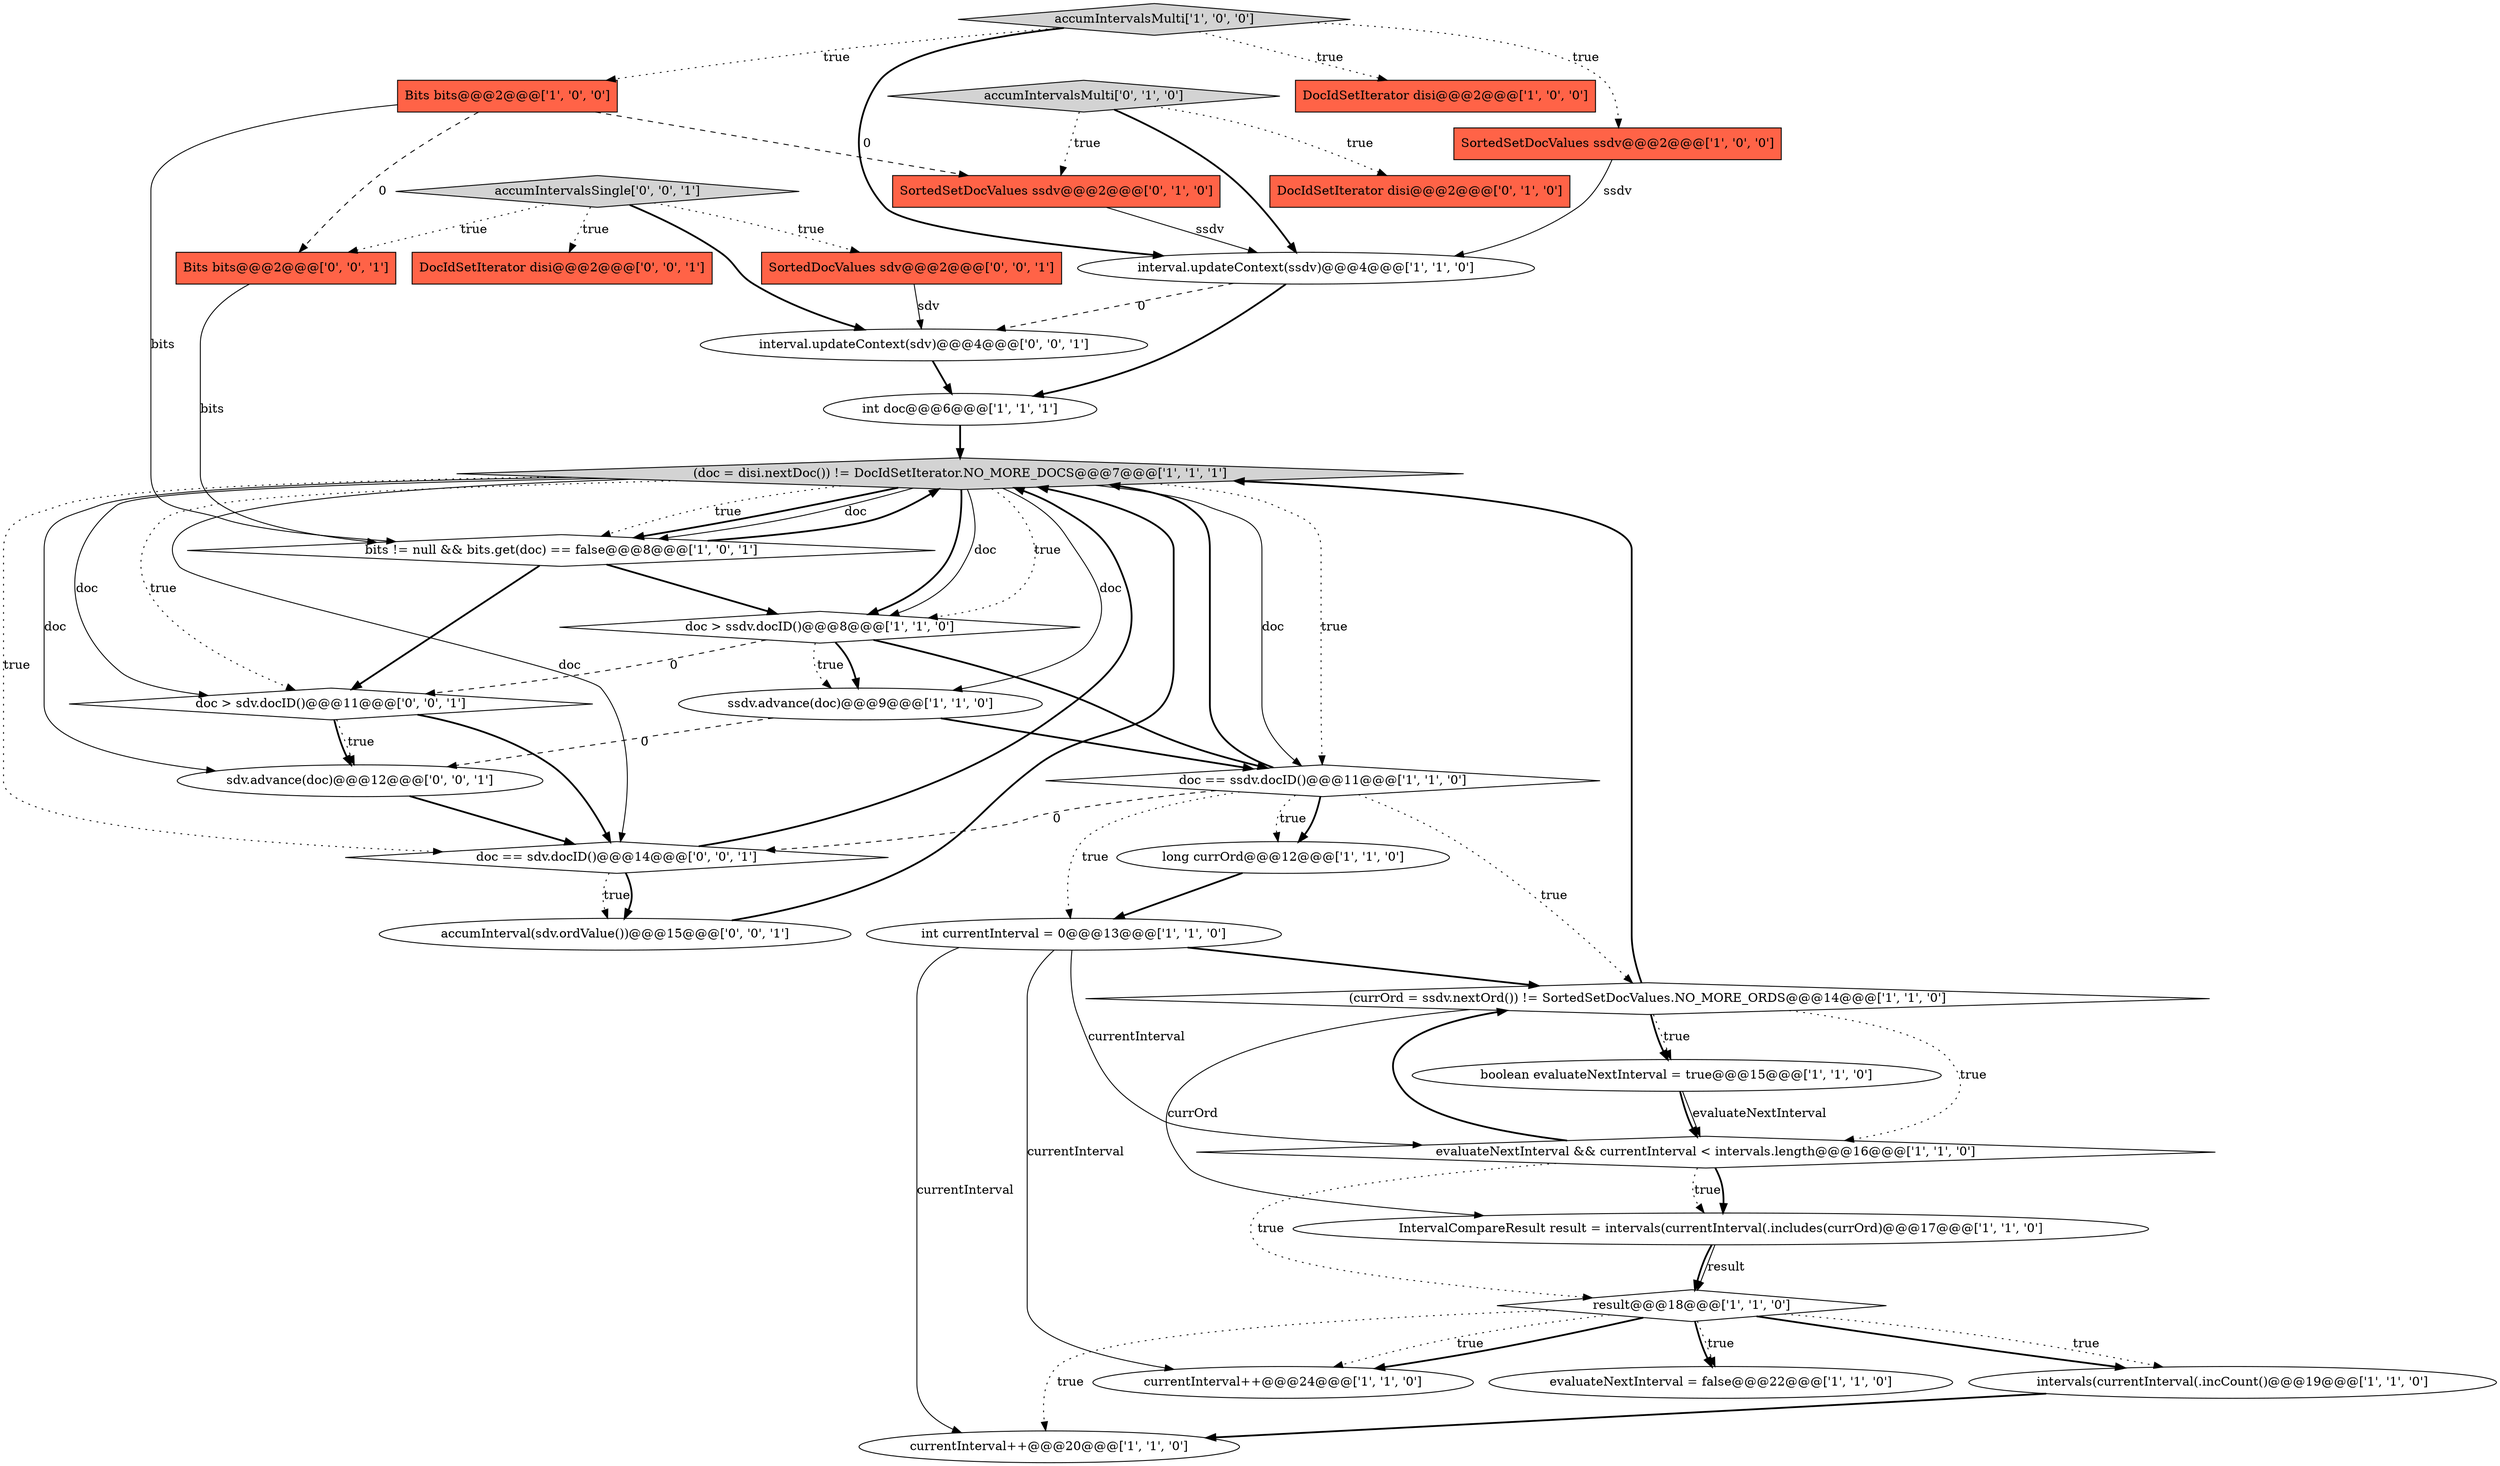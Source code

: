 digraph {
28 [style = filled, label = "DocIdSetIterator disi@@@2@@@['0', '0', '1']", fillcolor = tomato, shape = box image = "AAA0AAABBB3BBB"];
17 [style = filled, label = "Bits bits@@@2@@@['1', '0', '0']", fillcolor = tomato, shape = box image = "AAA1AAABBB1BBB"];
32 [style = filled, label = "SortedDocValues sdv@@@2@@@['0', '0', '1']", fillcolor = tomato, shape = box image = "AAA0AAABBB3BBB"];
27 [style = filled, label = "doc > sdv.docID()@@@11@@@['0', '0', '1']", fillcolor = white, shape = diamond image = "AAA0AAABBB3BBB"];
11 [style = filled, label = "intervals(currentInterval(.incCount()@@@19@@@['1', '1', '0']", fillcolor = white, shape = ellipse image = "AAA0AAABBB1BBB"];
31 [style = filled, label = "accumInterval(sdv.ordValue())@@@15@@@['0', '0', '1']", fillcolor = white, shape = ellipse image = "AAA0AAABBB3BBB"];
33 [style = filled, label = "Bits bits@@@2@@@['0', '0', '1']", fillcolor = tomato, shape = box image = "AAA0AAABBB3BBB"];
3 [style = filled, label = "ssdv.advance(doc)@@@9@@@['1', '1', '0']", fillcolor = white, shape = ellipse image = "AAA0AAABBB1BBB"];
12 [style = filled, label = "currentInterval++@@@20@@@['1', '1', '0']", fillcolor = white, shape = ellipse image = "AAA0AAABBB1BBB"];
0 [style = filled, label = "(doc = disi.nextDoc()) != DocIdSetIterator.NO_MORE_DOCS@@@7@@@['1', '1', '1']", fillcolor = lightgray, shape = diamond image = "AAA0AAABBB1BBB"];
7 [style = filled, label = "currentInterval++@@@24@@@['1', '1', '0']", fillcolor = white, shape = ellipse image = "AAA0AAABBB1BBB"];
16 [style = filled, label = "evaluateNextInterval && currentInterval < intervals.length@@@16@@@['1', '1', '0']", fillcolor = white, shape = diamond image = "AAA0AAABBB1BBB"];
6 [style = filled, label = "SortedSetDocValues ssdv@@@2@@@['1', '0', '0']", fillcolor = tomato, shape = box image = "AAA0AAABBB1BBB"];
18 [style = filled, label = "bits != null && bits.get(doc) == false@@@8@@@['1', '0', '1']", fillcolor = white, shape = diamond image = "AAA0AAABBB1BBB"];
22 [style = filled, label = "accumIntervalsMulti['0', '1', '0']", fillcolor = lightgray, shape = diamond image = "AAA0AAABBB2BBB"];
8 [style = filled, label = "accumIntervalsMulti['1', '0', '0']", fillcolor = lightgray, shape = diamond image = "AAA0AAABBB1BBB"];
10 [style = filled, label = "boolean evaluateNextInterval = true@@@15@@@['1', '1', '0']", fillcolor = white, shape = ellipse image = "AAA0AAABBB1BBB"];
13 [style = filled, label = "int doc@@@6@@@['1', '1', '1']", fillcolor = white, shape = ellipse image = "AAA0AAABBB1BBB"];
9 [style = filled, label = "(currOrd = ssdv.nextOrd()) != SortedSetDocValues.NO_MORE_ORDS@@@14@@@['1', '1', '0']", fillcolor = white, shape = diamond image = "AAA0AAABBB1BBB"];
5 [style = filled, label = "doc == ssdv.docID()@@@11@@@['1', '1', '0']", fillcolor = white, shape = diamond image = "AAA0AAABBB1BBB"];
21 [style = filled, label = "int currentInterval = 0@@@13@@@['1', '1', '0']", fillcolor = white, shape = ellipse image = "AAA0AAABBB1BBB"];
24 [style = filled, label = "SortedSetDocValues ssdv@@@2@@@['0', '1', '0']", fillcolor = tomato, shape = box image = "AAA1AAABBB2BBB"];
2 [style = filled, label = "result@@@18@@@['1', '1', '0']", fillcolor = white, shape = diamond image = "AAA0AAABBB1BBB"];
20 [style = filled, label = "long currOrd@@@12@@@['1', '1', '0']", fillcolor = white, shape = ellipse image = "AAA0AAABBB1BBB"];
26 [style = filled, label = "doc == sdv.docID()@@@14@@@['0', '0', '1']", fillcolor = white, shape = diamond image = "AAA0AAABBB3BBB"];
19 [style = filled, label = "doc > ssdv.docID()@@@8@@@['1', '1', '0']", fillcolor = white, shape = diamond image = "AAA0AAABBB1BBB"];
25 [style = filled, label = "sdv.advance(doc)@@@12@@@['0', '0', '1']", fillcolor = white, shape = ellipse image = "AAA0AAABBB3BBB"];
30 [style = filled, label = "accumIntervalsSingle['0', '0', '1']", fillcolor = lightgray, shape = diamond image = "AAA0AAABBB3BBB"];
15 [style = filled, label = "evaluateNextInterval = false@@@22@@@['1', '1', '0']", fillcolor = white, shape = ellipse image = "AAA0AAABBB1BBB"];
1 [style = filled, label = "interval.updateContext(ssdv)@@@4@@@['1', '1', '0']", fillcolor = white, shape = ellipse image = "AAA0AAABBB1BBB"];
4 [style = filled, label = "IntervalCompareResult result = intervals(currentInterval(.includes(currOrd)@@@17@@@['1', '1', '0']", fillcolor = white, shape = ellipse image = "AAA0AAABBB1BBB"];
29 [style = filled, label = "interval.updateContext(sdv)@@@4@@@['0', '0', '1']", fillcolor = white, shape = ellipse image = "AAA0AAABBB3BBB"];
23 [style = filled, label = "DocIdSetIterator disi@@@2@@@['0', '1', '0']", fillcolor = tomato, shape = box image = "AAA0AAABBB2BBB"];
14 [style = filled, label = "DocIdSetIterator disi@@@2@@@['1', '0', '0']", fillcolor = tomato, shape = box image = "AAA0AAABBB1BBB"];
19->27 [style = dashed, label="0"];
0->5 [style = dotted, label="true"];
5->20 [style = bold, label=""];
17->24 [style = dashed, label="0"];
0->19 [style = dotted, label="true"];
2->15 [style = dotted, label="true"];
9->10 [style = bold, label=""];
1->13 [style = bold, label=""];
30->29 [style = bold, label=""];
2->11 [style = dotted, label="true"];
19->5 [style = bold, label=""];
8->1 [style = bold, label=""];
3->5 [style = bold, label=""];
6->1 [style = solid, label="ssdv"];
5->0 [style = bold, label=""];
2->15 [style = bold, label=""];
5->9 [style = dotted, label="true"];
19->3 [style = bold, label=""];
27->25 [style = bold, label=""];
18->0 [style = bold, label=""];
16->9 [style = bold, label=""];
0->27 [style = solid, label="doc"];
30->33 [style = dotted, label="true"];
22->23 [style = dotted, label="true"];
27->25 [style = dotted, label="true"];
5->26 [style = dashed, label="0"];
21->7 [style = solid, label="currentInterval"];
0->3 [style = solid, label="doc"];
0->19 [style = bold, label=""];
8->17 [style = dotted, label="true"];
18->19 [style = bold, label=""];
11->12 [style = bold, label=""];
4->2 [style = bold, label=""];
22->24 [style = dotted, label="true"];
16->4 [style = dotted, label="true"];
26->0 [style = bold, label=""];
21->9 [style = bold, label=""];
19->3 [style = dotted, label="true"];
8->14 [style = dotted, label="true"];
25->26 [style = bold, label=""];
30->32 [style = dotted, label="true"];
2->12 [style = dotted, label="true"];
33->18 [style = solid, label="bits"];
0->26 [style = dotted, label="true"];
30->28 [style = dotted, label="true"];
9->10 [style = dotted, label="true"];
21->16 [style = solid, label="currentInterval"];
0->26 [style = solid, label="doc"];
13->0 [style = bold, label=""];
27->26 [style = bold, label=""];
0->19 [style = solid, label="doc"];
0->18 [style = dotted, label="true"];
31->0 [style = bold, label=""];
17->33 [style = dashed, label="0"];
29->13 [style = bold, label=""];
26->31 [style = dotted, label="true"];
26->31 [style = bold, label=""];
8->6 [style = dotted, label="true"];
10->16 [style = bold, label=""];
0->18 [style = bold, label=""];
5->21 [style = dotted, label="true"];
22->1 [style = bold, label=""];
9->16 [style = dotted, label="true"];
16->4 [style = bold, label=""];
4->2 [style = solid, label="result"];
2->11 [style = bold, label=""];
17->18 [style = solid, label="bits"];
0->18 [style = solid, label="doc"];
16->2 [style = dotted, label="true"];
9->0 [style = bold, label=""];
32->29 [style = solid, label="sdv"];
1->29 [style = dashed, label="0"];
21->12 [style = solid, label="currentInterval"];
10->16 [style = solid, label="evaluateNextInterval"];
0->25 [style = solid, label="doc"];
20->21 [style = bold, label=""];
0->5 [style = solid, label="doc"];
9->4 [style = solid, label="currOrd"];
18->27 [style = bold, label=""];
2->7 [style = dotted, label="true"];
5->20 [style = dotted, label="true"];
2->7 [style = bold, label=""];
0->27 [style = dotted, label="true"];
24->1 [style = solid, label="ssdv"];
3->25 [style = dashed, label="0"];
}
